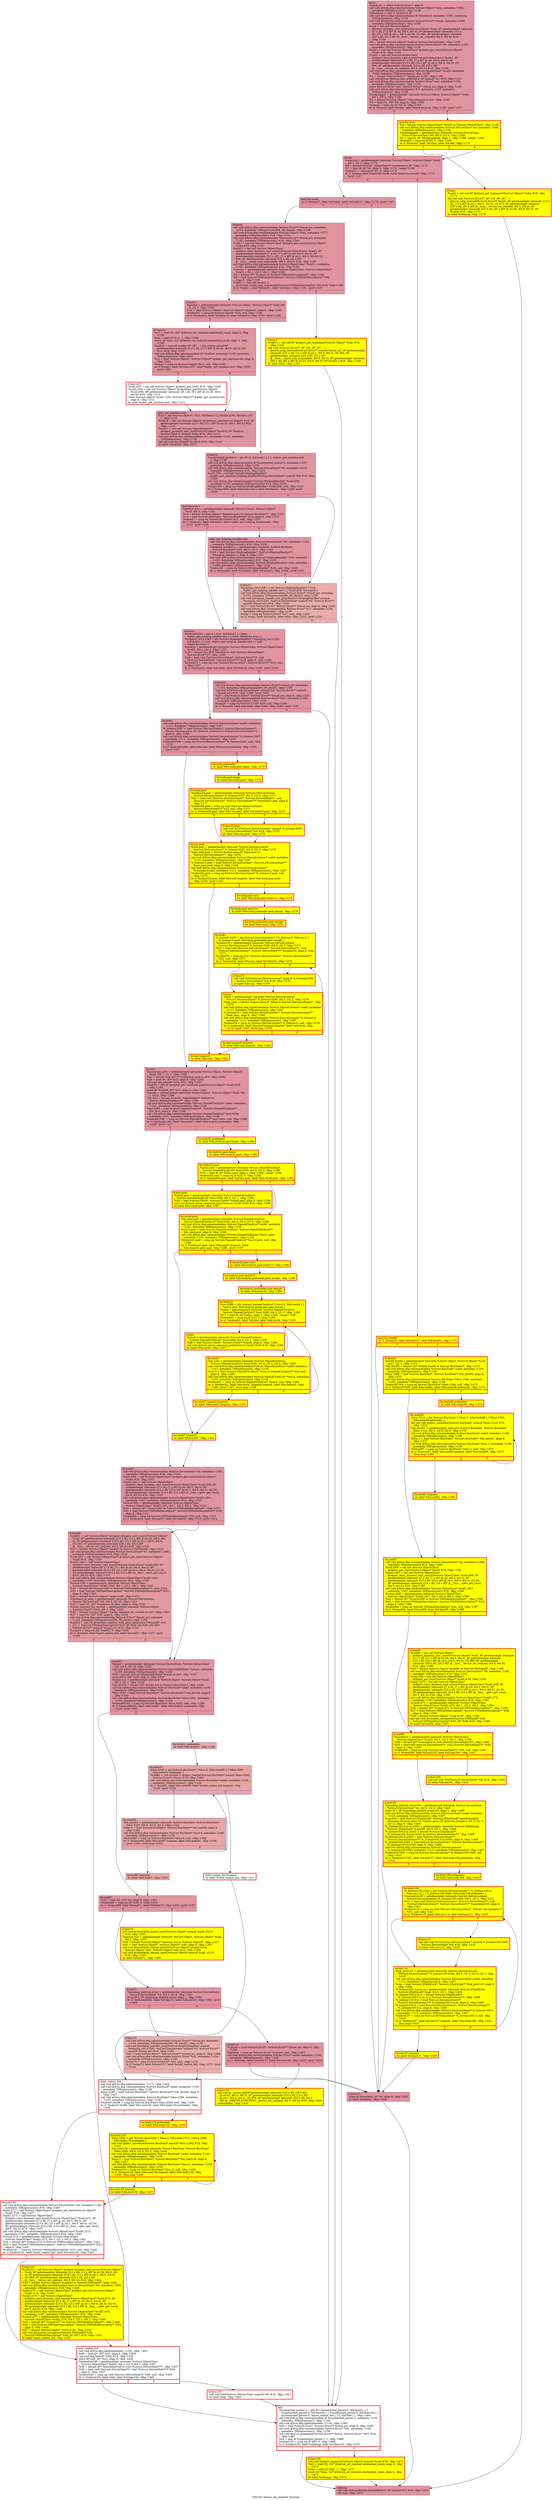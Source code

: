 digraph "CFG for 'device_set_realized' function" {
	label="CFG for 'device_set_realized' function";

	Node0x55e1ca2c9c90 [shape=record,color="#b70d28ff", style=filled, fillcolor="#b70d2870",label="{entry:\l  %local_err = alloca %struct.Error*, align 8\l  call void @llvm.dbg.value(metadata %struct.Object* %obj, metadata !1094,\l... metadata !DIExpression()), !dbg !1158\l  %frombool = zext i1 %value to i8\l  call void @llvm.dbg.value(metadata i8 %frombool, metadata !1095, metadata\l... !DIExpression()), !dbg !1158\l  call void @llvm.dbg.value(metadata %struct.Error** %errp, metadata !1096,\l... metadata !DIExpression()), !dbg !1158\l  %call = tail call %struct.Object*\l... @object_dynamic_cast_assert(%struct.Object* %obj, i8* getelementptr inbounds\l... ([7 x i8], [7 x i8]* @.str, i64 0, i64 0), i8* getelementptr inbounds ([15 x\l... i8], [15 x i8]* @.str.1, i64 0, i64 0), i32 863, i8* getelementptr inbounds\l... ([20 x i8], [20 x i8]* @__func__.device_set_realized, i64 0, i64 0)) #18,\l... !dbg !1159\l  %0 = bitcast %struct.Object* %call to %struct.DeviceState*, !dbg !1159\l  call void @llvm.dbg.value(metadata %struct.DeviceState* %0, metadata !1097,\l... metadata !DIExpression()), !dbg !1158\l  %call1 = tail call %struct.ObjectClass* @object_get_class(%struct.Object*\l... %call) #18, !dbg !1160\l  %call2 = tail call %struct.ObjectClass*\l... @object_class_dynamic_cast_assert(%struct.ObjectClass* %call1, i8*\l... getelementptr inbounds ([7 x i8], [7 x i8]* @.str, i64 0, i64 0), i8*\l... getelementptr inbounds ([15 x i8], [15 x i8]* @.str.1, i64 0, i64 0), i32\l... 864, i8* getelementptr inbounds ([20 x i8], [20 x i8]*\l... @__func__.device_set_realized, i64 0, i64 0)) #18, !dbg !1160\l  call void @llvm.dbg.value(metadata %struct.ObjectClass* %call2, metadata\l... !1098, metadata !DIExpression()), !dbg !1158\l  %1 = bitcast %struct.Error** %local_err to i8*, !dbg !1161\l  call void @llvm.lifetime.start.p0i8(i64 8, i8* nonnull %1) #18, !dbg !1161\l  call void @llvm.dbg.value(metadata %struct.Error* null, metadata !1104,\l... metadata !DIExpression()), !dbg !1158\l  store %struct.Error* null, %struct.Error** %local_err, align 8, !dbg !1162\l  call void @llvm.dbg.value(metadata i8 0, metadata !1105, metadata\l... !DIExpression()), !dbg !1158\l  %hotplugged = getelementptr inbounds %struct.Object, %struct.Object* %call,\l... i64 1, i32 4, !dbg !1163\l  %2 = bitcast %struct.Object** %hotplugged to i32*, !dbg !1163\l  %3 = load i32, i32* %2, align 8, !dbg !1163\l  %tobool = icmp eq i32 %3, 0, !dbg !1165\l  br i1 %tobool, label %if.end, label %land.lhs.true, !dbg !1166, !prof !1167\l|{<s0>T|<s1>F}}"];
	Node0x55e1ca2c9c90:s0 -> Node0x55e1ca2d2730;
	Node0x55e1ca2c9c90:s1 -> Node0x55e1ca2d2780;
	Node0x55e1ca2d2780 [shape=record,penwidth=3.0, style="filled", color="red", fillcolor="yellow",label="{land.lhs.true:                                    \l  %4 = bitcast %struct.ObjectClass* %call2 to %struct.DeviceClass*, !dbg !1160\l  call void @llvm.dbg.value(metadata %struct.DeviceClass* %4, metadata !1098,\l... metadata !DIExpression()), !dbg !1158\l  %hotpluggable = getelementptr inbounds %struct.DeviceClass,\l... %struct.DeviceClass* %4, i64 0, i32 6, !dbg !1168\l  %5 = load i8, i8* %hotpluggable, align 1, !dbg !1168, !range !1169\l  %tobool3 = icmp eq i8 %5, 0, !dbg !1168\l  br i1 %tobool3, label %if.then, label %if.end, !dbg !1170\l|{<s0>T|<s1>F}}"];
	Node0x55e1ca2d2780:s0 -> Node0x55e1ca2d26e0;
	Node0x55e1ca2d2780:s1 -> Node0x55e1ca2d2730;
	Node0x55e1ca2d26e0 [shape=record,penwidth=3.0, style="filled", color="red", fillcolor="yellow",label="{if.then:                                          \l  %call4 = tail call i8* @object_get_typename(%struct.Object* %obj) #18, !dbg\l... !1171\l  tail call void (%struct.Error**, i8*, i32, i8*, i8*, ...)\l... @error_setg_internal(%struct.Error** %errp, i8* getelementptr inbounds ([15 x\l... i8], [15 x i8]* @.str.1, i64 0, i64 0), i32 873, i8* getelementptr inbounds\l... ([20 x i8], [20 x i8]* @__func__.device_set_realized, i64 0, i64 0), i8*\l... getelementptr inbounds ([41 x i8], [41 x i8]* @.str.40, i64 0, i64 0), i8*\l... %call4) #18, !dbg !1171\l  br label %cleanup, !dbg !1173\l}"];
	Node0x55e1ca2d26e0 -> Node0x55e1ca2d3c30;
	Node0x55e1ca2d2730 [shape=record,color="#b70d28ff", style=filled, fillcolor="#b70d2870",label="{if.end:                                           \l  %realized = getelementptr inbounds %struct.Object, %struct.Object* %call,\l... i64 1, i32 2, !dbg !1174\l  %6 = bitcast %struct._GHashTable** %realized to i8*, !dbg !1174\l  %7 = load i8, i8* %6, align 8, !dbg !1174, !range !1169\l  %tobool7 = icmp eq i8 %7, 0, !dbg !1174\l  br i1 %value, label %land.lhs.true6, label %land.lhs.true80, !dbg !1175,\l... !prof !1167\l|{<s0>T|<s1>F}}"];
	Node0x55e1ca2d2730:s0 -> Node0x55e1ca2d47f0;
	Node0x55e1ca2d2730:s1 -> Node0x55e1ca2e4e40;
	Node0x55e1ca2d47f0 [shape=record,color="#b70d28ff", style=filled, fillcolor="#b70d2870",label="{land.lhs.true6:                                   \l  br i1 %tobool7, label %if.then8, label %if.end127, !dbg !1176, !prof !1167\l|{<s0>T|<s1>F}}"];
	Node0x55e1ca2d47f0:s0 -> Node0x55e1ca2d46c0;
	Node0x55e1ca2d47f0:s1 -> Node0x55e1ca2eb240;
	Node0x55e1ca2d46c0 [shape=record,color="#b70d28ff", style=filled, fillcolor="#b70d2870",label="{if.then8:                                         \l  call void @llvm.dbg.value(metadata %struct.Error** %local_err, metadata\l... !1104, metadata !DIExpression(DW_OP_deref)), !dbg !1158\l  call void @llvm.dbg.value(metadata %struct.Object* %obj, metadata !1177,\l... metadata !DIExpression()) #18, !dbg !1184\l  call void @llvm.dbg.value(metadata %struct.Error** %local_err, metadata\l... !1182, metadata !DIExpression()) #18, !dbg !1184\l  %call.i = tail call %struct.ObjectClass* @object_get_class(%struct.Object*\l... %obj) #18, !dbg !1187\l  %call1.i = tail call %struct.ObjectClass*\l... @object_class_dynamic_cast_assert(%struct.ObjectClass* %call.i, i8*\l... getelementptr inbounds ([7 x i8], [7 x i8]* @.str, i64 0, i64 0), i8*\l... getelementptr inbounds ([15 x i8], [15 x i8]* @.str.1, i64 0, i64 0), i32\l... 849, i8* getelementptr inbounds ([22 x i8], [22 x i8]*\l... @__func__.check_only_migratable, i64 0, i64 0)) #18, !dbg !1187\l  call void @llvm.dbg.value(metadata %struct.ObjectClass* %call1.i, metadata\l... !1183, metadata !DIExpression()) #18, !dbg !1184\l  %vmsd.i = getelementptr inbounds %struct.ObjectClass, %struct.ObjectClass*\l... %call1.i, i64 1, i32 3, i64 2, !dbg !1188\l  %8 = bitcast i8** %vmsd.i to %struct.VMStateDescription**, !dbg !1188\l  %9 = load %struct.VMStateDescription*, %struct.VMStateDescription** %8,\l... align 8, !dbg !1188\l  %call2.i = tail call zeroext i1\l... @vmstate_check_only_migratable(%struct.VMStateDescription* %9) #18, !dbg !1190\l  br i1 %call2.i, label %if.end11, label %if.then.i, !dbg !1191, !prof !1167\l|{<s0>T|<s1>F}}"];
	Node0x55e1ca2d46c0:s0 -> Node0x55e1ca2d4d50;
	Node0x55e1ca2d46c0:s1 -> Node0x55e1ca17b870;
	Node0x55e1ca17b870 [shape=record,penwidth=3.0, style="filled", color="red", fillcolor="yellow",label="{if.then.i:                                        \l  %call3.i = tail call i8* @object_get_typename(%struct.Object* %obj) #18,\l... !dbg !1192\l  call void (%struct.Error**, i8*, i32, i8*, i8*, ...)\l... @error_setg_internal(%struct.Error** nonnull %local_err, i8* getelementptr\l... inbounds ([15 x i8], [15 x i8]* @.str.1, i64 0, i64 0), i32 854, i8*\l... getelementptr inbounds ([22 x i8], [22 x i8]*\l... @__func__.check_only_migratable, i64 0, i64 0), i8* getelementptr inbounds\l... ([65 x i8], [65 x i8]* @.str.43, i64 0, i64 0), i8* %call3.i) #18, !dbg !1192\l  br label %fail, !dbg !1194\l}"];
	Node0x55e1ca17b870 -> Node0x55e1ca1e7010;
	Node0x55e1ca2d4d50 [shape=record,color="#b70d28ff", style=filled, fillcolor="#b70d2870",label="{if.end11:                                         \l  %parent = getelementptr inbounds %struct.Object, %struct.Object* %obj, i64\l... 0, i32 4, !dbg !1195\l  %10 = load %struct.Object*, %struct.Object** %parent, align 8, !dbg !1195\l  %tobool12 = icmp eq %struct.Object* %10, null, !dbg !1196\l  br i1 %tobool12, label %if.then13, label %if.end18, !dbg !1197, !prof !1198\l|{<s0>T|<s1>F}}"];
	Node0x55e1ca2d4d50:s0 -> Node0x55e1ca2d3780;
	Node0x55e1ca2d4d50:s1 -> Node0x55e1ca2d4f20;
	Node0x55e1ca2d3780 [shape=record,color="#b70d28ff", style=filled, fillcolor="#b70d2870",label="{if.then13:                                        \l  %11 = load i32, i32* @device_set_realized.unattached_count, align 4, !dbg\l... !1199\l  %inc = add i32 %11, 1, !dbg !1199\l  store i32 %inc, i32* @device_set_realized.unattached_count, align 4, !dbg\l... !1199\l  %call14 = tail call noalias i8* (i8*, ...) @g_strdup_printf(i8*\l... getelementptr inbounds ([11 x i8], [11 x i8]* @.str.41, i64 0, i64 0), i32\l... %11) #18, !dbg !1200\l  call void @llvm.dbg.value(metadata i8* %call14, metadata !1106, metadata\l... !DIExpression()), !dbg !1201\l  %12 = load %struct.Object*, %struct.Object** @qdev_get_machine.dev, align 8,\l... !dbg !1202\l  %cmp.i = icmp eq %struct.Object* %12, null, !dbg !1205\l  br i1 %cmp.i, label %if.then.i257, label %qdev_get_machine.exit, !dbg !1206,\l... !prof !1207\l|{<s0>T|<s1>F}}"];
	Node0x55e1ca2d3780:s0 -> Node0x55e1ca2f1250;
	Node0x55e1ca2d3780:s1 -> Node0x55e1ca2832e0;
	Node0x55e1ca2f1250 [shape=record,penwidth=3.0, color="red",label="{if.then.i257:                                     \l  %call.i255 = tail call %struct.Object* @object_get_root() #18, !dbg !1208\l  %call1.i256 = tail call %struct.Object* @container_get(%struct.Object*\l... %call.i255, i8* getelementptr inbounds ([9 x i8], [9 x i8]* @.str.20, i64 0,\l... i64 0)) #18, !dbg !1210\l  store %struct.Object* %call1.i256, %struct.Object** @qdev_get_machine.dev,\l... align 8, !dbg !1211\l  br label %qdev_get_machine.exit, !dbg !1212\l}"];
	Node0x55e1ca2f1250 -> Node0x55e1ca2832e0;
	Node0x55e1ca2832e0 [shape=record,color="#b70d28ff", style=filled, fillcolor="#b70d2870",label="{qdev_get_machine.exit:                            \l  %13 = phi %struct.Object* [ %12, %if.then13 ], [ %call1.i256, %if.then.i257\l... ], !dbg !1213\l  %call16 = tail call %struct.Object* @container_get(%struct.Object* %13, i8*\l... getelementptr inbounds ([12 x i8], [12 x i8]* @.str.16, i64 0, i64 0)) #18,\l... !dbg !1214\l  %call17 = tail call %struct.ObjectProperty*\l... @object_property_add_child(%struct.Object* %call16, i8* %call14,\l... %struct.Object* nonnull %obj) #18, !dbg !1215\l  call void @llvm.dbg.value(metadata i8 1, metadata !1105, metadata\l... !DIExpression()), !dbg !1158\l  tail call void @g_free(i8* %call14) #18, !dbg !1216\l  br label %if.end18, !dbg !1217\l}"];
	Node0x55e1ca2832e0 -> Node0x55e1ca2d4f20;
	Node0x55e1ca2d4f20 [shape=record,color="#b70d28ff", style=filled, fillcolor="#b70d2870",label="{if.end18:                                         \l  %unattached_parent.0 = phi i8 [ 0, %if.end11 ], [ 1, %qdev_get_machine.exit\l... ], !dbg !1158\l  call void @llvm.dbg.value(metadata i8 %unattached_parent.0, metadata !1105,\l... metadata !DIExpression()), !dbg !1158\l  call void @llvm.dbg.value(metadata %struct.DeviceState* %0, metadata !1218,\l... metadata !DIExpression()) #18, !dbg !1224\l  %call.i258 = tail call %struct.HotplugHandler*\l... @qdev_get_machine_hotplug_handler(%struct.DeviceState* nonnull %0) #18, !dbg\l... !1226\l  call void @llvm.dbg.value(metadata %struct.HotplugHandler* %call.i258,\l... metadata !1223, metadata !DIExpression()) #18, !dbg !1224\l  %cmp.i259 = icmp eq %struct.HotplugHandler* %call.i258, null, !dbg !1227\l  br i1 %cmp.i259, label %land.lhs.true.i, label %if.then21, !dbg !1229, !prof\l... !1230\l|{<s0>T|<s1>F}}"];
	Node0x55e1ca2d4f20:s0 -> Node0x55e1ca26e2d0;
	Node0x55e1ca2d4f20:s1 -> Node0x55e1ca2d7670;
	Node0x55e1ca26e2d0 [shape=record,color="#b70d28ff", style=filled, fillcolor="#b70d2870",label="{land.lhs.true.i:                                  \l  %parent_bus.i = getelementptr inbounds %struct.Object, %struct.Object*\l... %call, i64 2, !dbg !1231\l  %14 = bitcast %struct.Object* %parent_bus.i to %struct.BusState**, !dbg !1231\l  %15 = load %struct.BusState*, %struct.BusState** %14, align 8, !dbg !1231\l  %tobool.i = icmp eq %struct.BusState* %15, null, !dbg !1232\l  br i1 %tobool.i, label %if.end24, label %qdev_get_hotplug_handler.exit, !dbg\l... !1233, !prof !1234\l|{<s0>T|<s1>F}}"];
	Node0x55e1ca26e2d0:s0 -> Node0x55e1ca2d76e0;
	Node0x55e1ca26e2d0:s1 -> Node0x55e1ca16a210;
	Node0x55e1ca16a210 [shape=record,color="#b70d28ff", style=filled, fillcolor="#b70d2870",label="{qdev_get_hotplug_handler.exit:                    \l  call void @llvm.dbg.value(metadata %struct.DeviceState* %0, metadata !1235,\l... metadata !DIExpression()) #18, !dbg !1238\l  %hotplug_handler.i.i = getelementptr inbounds %struct.BusState,\l... %struct.BusState* %15, i64 0, i32 3, !dbg !1241\l  %16 = load %struct.HotplugHandler*, %struct.HotplugHandler**\l... %hotplug_handler.i.i, align 8, !dbg !1241\l  call void @llvm.dbg.value(metadata %struct.HotplugHandler* %16, metadata\l... !1223, metadata !DIExpression()) #18, !dbg !1224\l  call void @llvm.dbg.value(metadata %struct.HotplugHandler* %16, metadata\l... !1099, metadata !DIExpression()), !dbg !1158\l  %tobool20 = icmp eq %struct.HotplugHandler* %16, null, !dbg !1244\l  br i1 %tobool20, label %if.end24, label %if.then21, !dbg !1246, !prof !1247\l|{<s0>T|<s1>F}}"];
	Node0x55e1ca16a210:s0 -> Node0x55e1ca2d76e0;
	Node0x55e1ca16a210:s1 -> Node0x55e1ca2d7670;
	Node0x55e1ca2d7670 [shape=record,color="#3d50c3ff", style=filled, fillcolor="#d0473d70",label="{if.then21:                                        \l  %hotplug_ctrl.0.i281 = phi %struct.HotplugHandler* [ %16,\l... %qdev_get_hotplug_handler.exit ], [ %call.i258, %if.end18 ]\l  call void @llvm.dbg.value(metadata %struct.Error** %local_err, metadata\l... !1104, metadata !DIExpression(DW_OP_deref)), !dbg !1158\l  call void @hotplug_handler_pre_plug(%struct.HotplugHandler* nonnull\l... %hotplug_ctrl.0.i281, %struct.DeviceState* nonnull %0, %struct.Error**\l... nonnull %local_err) #18, !dbg !1248\l  %17 = load %struct.Error*, %struct.Error** %local_err, align 8, !dbg !1250\l  call void @llvm.dbg.value(metadata %struct.Error* %17, metadata !1104,\l... metadata !DIExpression()), !dbg !1158\l  %cmp = icmp eq %struct.Error* %17, null, !dbg !1252\l  br i1 %cmp, label %if.end24, label %fail, !dbg !1253, !prof !1254\l|{<s0>T|<s1>F}}"];
	Node0x55e1ca2d7670:s0 -> Node0x55e1ca2d76e0;
	Node0x55e1ca2d7670:s1 -> Node0x55e1ca1e7010;
	Node0x55e1ca2d76e0 [shape=record,color="#b70d28ff", style=filled, fillcolor="#b70d2870",label="{if.end24:                                         \l  %tobool20282 = phi i1 [ true, %if.then21 ], [ false,\l... %qdev_get_hotplug_handler.exit ], [ false, %land.lhs.true.i ]\l  %hotplug_ctrl.0.i280 = phi %struct.HotplugHandler* [ %hotplug_ctrl.0.i281,\l... %if.then21 ], [ null, %qdev_get_hotplug_handler.exit ], [ null,\l... %land.lhs.true.i ]\l  %realize = getelementptr inbounds %struct.ObjectClass, %struct.ObjectClass*\l... %call2, i64 1, i32 3, !dbg !1255\l  %18 = bitcast [4 x i8*]* %realize to void (%struct.DeviceState*,\l... %struct.Error**)**, !dbg !1255\l  %19 = load void (%struct.DeviceState*, %struct.Error**)*, void\l... (%struct.DeviceState*, %struct.Error**)** %18, align 8, !dbg !1255\l  %tobool25 = icmp eq void (%struct.DeviceState*, %struct.Error**)* %19, null,\l... !dbg !1257\l  br i1 %tobool25, label %do.body, label %if.then26, !dbg !1258, !prof !1259\l|{<s0>T|<s1>F}}"];
	Node0x55e1ca2d76e0:s0 -> Node0x55e1ca2d9c90;
	Node0x55e1ca2d76e0:s1 -> Node0x55e1ca2d8f10;
	Node0x55e1ca2d8f10 [shape=record,color="#b70d28ff", style=filled, fillcolor="#b70d2870",label="{if.then26:                                        \l  call void @llvm.dbg.value(metadata %struct.Error** %local_err, metadata\l... !1104, metadata !DIExpression(DW_OP_deref)), !dbg !1158\l  call void %19(%struct.DeviceState* nonnull %0, %struct.Error** nonnull\l... %local_err) #18, !dbg !1260, !prof !1262\l  %20 = load %struct.Error*, %struct.Error** %local_err, align 8, !dbg !1263\l  call void @llvm.dbg.value(metadata %struct.Error* %20, metadata !1104,\l... metadata !DIExpression()), !dbg !1158\l  %cmp28 = icmp eq %struct.Error* %20, null, !dbg !1265\l  br i1 %cmp28, label %do.body, label %fail, !dbg !1266, !prof !1167\l|{<s0>T|<s1>F}}"];
	Node0x55e1ca2d8f10:s0 -> Node0x55e1ca2d9c90;
	Node0x55e1ca2d8f10:s1 -> Node0x55e1ca1e7010;
	Node0x55e1ca2d9c90 [shape=record,color="#b70d28ff", style=filled, fillcolor="#b70d2870",label="{do.body:                                          \l  call void @llvm.dbg.value(metadata %struct.DeviceListener* undef, metadata\l... !1111, metadata !DIExpression()), !dbg !1267\l  %_listener.0297 = load %struct.DeviceListener*, %struct.DeviceListener**\l... bitcast (%union.anon.10* @device_listeners to %struct.DeviceListener**),\l... align 8, !dbg !1268\l  call void @llvm.dbg.value(metadata %struct.DeviceListener* %_listener.0297,\l... metadata !1111, metadata !DIExpression()), !dbg !1267\l  %tobool32298 = icmp eq %struct.DeviceListener* %_listener.0297, null, !dbg\l... !1270\l  br i1 %tobool32298, label %for.end, label %for.body.preheader, !dbg !1270,\l... !prof !1167\l|{<s0>T|<s1>F}}"];
	Node0x55e1ca2d9c90:s0 -> Node0x55e1ca2da1c0;
	Node0x55e1ca2d9c90:s1 -> Node0x55e1ca421ec0;
	Node0x55e1ca421ec0 [shape=record,penwidth=3.0, style="filled", color="red", fillcolor="yellow",label="{for.body.preheader:                               \l  br label %for.body.peel.begin, !dbg !1270\l}"];
	Node0x55e1ca421ec0 -> Node0x55e1ca424b80;
	Node0x55e1ca424b80 [shape=record,penwidth=3.0, style="filled", color="red", fillcolor="yellow",label="{for.body.peel.begin:                              \l  br label %for.body.peel, !dbg !1270\l}"];
	Node0x55e1ca424b80 -> Node0x55e1ca43bfd0;
	Node0x55e1ca43bfd0 [shape=record,penwidth=3.0, style="filled", color="red", fillcolor="yellow",label="{for.body.peel:                                    \l  %realize33.peel = getelementptr inbounds %struct.DeviceListener,\l... %struct.DeviceListener* %_listener.0297, i64 0, i32 0, !dbg !1271\l  %21 = load void (%struct.DeviceListener*, %struct.DeviceState*)*, void\l... (%struct.DeviceListener*, %struct.DeviceState*)** %realize33.peel, align 8,\l... !dbg !1271\l  %tobool34.peel = icmp eq void (%struct.DeviceListener*,\l... %struct.DeviceState*)* %21, null, !dbg !1271\l  br i1 %tobool34.peel, label %for.inc.peel, label %if.then35.peel, !dbg !1275\l|{<s0>T|<s1>F}}"];
	Node0x55e1ca43bfd0:s0 -> Node0x55e1ca45b050;
	Node0x55e1ca43bfd0:s1 -> Node0x55e1ca43bcd0;
	Node0x55e1ca43bcd0 [shape=record,penwidth=3.0, style="filled", color="red", fillcolor="yellow",label="{if.then35.peel:                                   \l  call void %21(%struct.DeviceListener* nonnull %_listener.0297,\l... %struct.DeviceState* %0) #18, !dbg !1276\l  br label %for.inc.peel, !dbg !1276\l}"];
	Node0x55e1ca43bcd0 -> Node0x55e1ca45b050;
	Node0x55e1ca45b050 [shape=record,penwidth=3.0, style="filled", color="red", fillcolor="yellow",label="{for.inc.peel:                                     \l  %link.peel = getelementptr inbounds %struct.DeviceListener,\l... %struct.DeviceListener* %_listener.0297, i64 0, i32 3, !dbg !1278\l  %tqe_next.peel = bitcast %union.anon.9* %link.peel to\l... %struct.DeviceListener**, !dbg !1278\l  call void @llvm.dbg.value(metadata %struct.DeviceListener* undef, metadata\l... !1111, metadata !DIExpression()), !dbg !1267\l  %_listener.0.peel = load %struct.DeviceListener*, %struct.DeviceListener**\l... %tqe_next.peel, align 8, !dbg !1268\l  call void @llvm.dbg.value(metadata %struct.DeviceListener*\l... %_listener.0.peel, metadata !1111, metadata !DIExpression()), !dbg !1267\l  %tobool32.peel = icmp eq %struct.DeviceListener* %_listener.0.peel, null,\l... !dbg !1270\l  br i1 %tobool32.peel, label %for.end.loopexit, label %for.body.peel.next,\l... !dbg !1270, !prof !1167\l|{<s0>T|<s1>F}}"];
	Node0x55e1ca45b050:s0 -> Node0x55e1ca3fb8d0;
	Node0x55e1ca45b050:s1 -> Node0x55e1ca2cd600;
	Node0x55e1ca2cd600 [shape=record,penwidth=3.0, style="filled", color="red", fillcolor="yellow",label="{for.body.peel.next:                               \l  br label %for.body.peel.next314, !dbg !1270\l}"];
	Node0x55e1ca2cd600 -> Node0x55e1ca44cc40;
	Node0x55e1ca44cc40 [shape=record,penwidth=3.0, style="filled", color="red", fillcolor="yellow",label="{for.body.peel.next314:                            \l  br label %for.body.preheader.peel.newph, !dbg !1270\l}"];
	Node0x55e1ca44cc40 -> Node0x55e1ca45b2c0;
	Node0x55e1ca45b2c0 [shape=record,penwidth=3.0, style="filled", color="red", fillcolor="yellow",label="{for.body.preheader.peel.newph:                    \l  br label %for.body, !dbg !1270\l}"];
	Node0x55e1ca45b2c0 -> Node0x55e1ca2da5b0;
	Node0x55e1ca2da5b0 [shape=record,penwidth=3.0, style="filled", color="red", fillcolor="yellow",label="{for.body:                                         \l  %_listener.0299 = phi %struct.DeviceListener* [ %_listener.0, %for.inc ], [\l... %_listener.0.peel, %for.body.preheader.peel.newph ]\l  %realize33 = getelementptr inbounds %struct.DeviceListener,\l... %struct.DeviceListener* %_listener.0299, i64 0, i32 0, !dbg !1271\l  %22 = load void (%struct.DeviceListener*, %struct.DeviceState*)*, void\l... (%struct.DeviceListener*, %struct.DeviceState*)** %realize33, align 8, !dbg\l... !1271\l  %tobool34 = icmp eq void (%struct.DeviceListener*, %struct.DeviceState*)*\l... %22, null, !dbg !1271\l  br i1 %tobool34, label %for.inc, label %if.then35, !dbg !1275\l|{<s0>T|<s1>F}}"];
	Node0x55e1ca2da5b0:s0 -> Node0x55e1ca2da500;
	Node0x55e1ca2da5b0:s1 -> Node0x55e1ca2da8f0;
	Node0x55e1ca2da8f0 [shape=record,penwidth=3.0, style="filled", color="red", fillcolor="yellow",label="{if.then35:                                        \l  call void %22(%struct.DeviceListener* nonnull %_listener.0299,\l... %struct.DeviceState* %0) #18, !dbg !1276\l  br label %for.inc, !dbg !1276\l}"];
	Node0x55e1ca2da8f0 -> Node0x55e1ca2da500;
	Node0x55e1ca2da500 [shape=record,penwidth=3.0, style="filled", color="red", fillcolor="yellow",label="{for.inc:                                          \l  %link = getelementptr inbounds %struct.DeviceListener,\l... %struct.DeviceListener* %_listener.0299, i64 0, i32 3, !dbg !1278\l  %tqe_next = bitcast %union.anon.9* %link to %struct.DeviceListener**, !dbg\l... !1278\l  call void @llvm.dbg.value(metadata %struct.DeviceListener* undef, metadata\l... !1111, metadata !DIExpression()), !dbg !1267\l  %_listener.0 = load %struct.DeviceListener*, %struct.DeviceListener**\l... %tqe_next, align 8, !dbg !1268\l  call void @llvm.dbg.value(metadata %struct.DeviceListener* %_listener.0,\l... metadata !1111, metadata !DIExpression()), !dbg !1267\l  %tobool32 = icmp eq %struct.DeviceListener* %_listener.0, null, !dbg !1270\l  br i1 %tobool32, label %for.end.loopexit.loopexit, label %for.body, !dbg\l... !1270, !prof !1167, !llvm.loop !1279\l|{<s0>T|<s1>F}}"];
	Node0x55e1ca2da500:s0 -> Node0x55e1ca429100;
	Node0x55e1ca2da500:s1 -> Node0x55e1ca2da5b0;
	Node0x55e1ca429100 [shape=record,penwidth=3.0, style="filled", color="red", fillcolor="yellow",label="{for.end.loopexit.loopexit:                        \l  br label %for.end.loopexit, !dbg !1282\l}"];
	Node0x55e1ca429100 -> Node0x55e1ca3fb8d0;
	Node0x55e1ca3fb8d0 [shape=record,penwidth=3.0, style="filled", color="red", fillcolor="yellow",label="{for.end.loopexit:                                 \l  br label %for.end, !dbg !1282\l}"];
	Node0x55e1ca3fb8d0 -> Node0x55e1ca2da1c0;
	Node0x55e1ca2da1c0 [shape=record,color="#b70d28ff", style=filled, fillcolor="#b70d2870",label="{for.end:                                          \l  %canonical_path = getelementptr inbounds %struct.Object, %struct.Object*\l... %call, i64 1, i32 1, !dbg !1282\l  %23 = bitcast void (i8*)** %canonical_path to i8**, !dbg !1282\l  %24 = load i8*, i8** %23, align 8, !dbg !1282\l  call void @g_free(i8* %24) #18, !dbg !1283\l  %call38 = call i8* @object_get_canonical_path(%struct.Object* %call) #18,\l... !dbg !1284\l  store i8* %call38, i8** %23, align 8, !dbg !1285\l  %clocks = getelementptr inbounds %struct.Object, %struct.Object* %call, i64\l... 2, i32 2, !dbg !1286\l  %lh_first = bitcast %struct._GHashTable** %clocks to\l... %struct.NamedClockList**, !dbg !1286\l  call void @llvm.dbg.value(metadata %struct.NamedClockList* undef, metadata\l... !1101, metadata !DIExpression()), !dbg !1158\l  %ncl.0294 = load %struct.NamedClockList*, %struct.NamedClockList**\l... %lh_first, align 8, !dbg !1288\l  call void @llvm.dbg.value(metadata %struct.NamedClockList* %ncl.0294,\l... metadata !1101, metadata !DIExpression()), !dbg !1158\l  %tobool41295 = icmp eq %struct.NamedClockList* %ncl.0294, null, !dbg !1286\l  br i1 %tobool41295, label %for.end47, label %for.body42.preheader, !dbg\l... !1286, !prof !1167\l|{<s0>T|<s1>F}}"];
	Node0x55e1ca2da1c0:s0 -> Node0x55e1ca2dc740;
	Node0x55e1ca2da1c0:s1 -> Node0x55e1ca424c90;
	Node0x55e1ca424c90 [shape=record,penwidth=3.0, style="filled", color="red", fillcolor="yellow",label="{for.body42.preheader:                             \l  br label %for.body42.peel.begin, !dbg !1286\l}"];
	Node0x55e1ca424c90 -> Node0x55e1ca43c670;
	Node0x55e1ca43c670 [shape=record,penwidth=3.0, style="filled", color="red", fillcolor="yellow",label="{for.body42.peel.begin:                            \l  br label %for.body42.peel, !dbg !1286\l}"];
	Node0x55e1ca43c670 -> Node0x55e1ca43d5b0;
	Node0x55e1ca43d5b0 [shape=record,penwidth=3.0, style="filled", color="red", fillcolor="yellow",label="{for.body42.peel:                                  \l  %alias.peel = getelementptr inbounds %struct.NamedClockList,\l... %struct.NamedClockList* %ncl.0294, i64 0, i32 3, !dbg !1289\l  %25 = load i8, i8* %alias.peel, align 1, !dbg !1289, !range !1169\l  %tobool43.peel = icmp eq i8 %25, 0, !dbg !1289\l  br i1 %tobool43.peel, label %if.else.peel, label %for.inc46.peel, !dbg !1293\l|{<s0>T|<s1>F}}"];
	Node0x55e1ca43d5b0:s0 -> Node0x55e1ca448160;
	Node0x55e1ca43d5b0:s1 -> Node0x55e1ca421c30;
	Node0x55e1ca448160 [shape=record,penwidth=3.0, style="filled", color="red", fillcolor="yellow",label="{if.else.peel:                                     \l  %clock.peel = getelementptr inbounds %struct.NamedClockList,\l... %struct.NamedClockList* %ncl.0294, i64 0, i32 1, !dbg !1294\l  %26 = load %struct.Clock*, %struct.Clock** %clock.peel, align 8, !dbg !1294\l  call void @clock_setup_canonical_path(%struct.Clock* %26) #18, !dbg !1296\l  br label %for.inc46.peel, !dbg !1297\l}"];
	Node0x55e1ca448160 -> Node0x55e1ca421c30;
	Node0x55e1ca421c30 [shape=record,penwidth=3.0, style="filled", color="red", fillcolor="yellow",label="{for.inc46.peel:                                   \l  %le_next.peel = getelementptr inbounds %struct.NamedClockList,\l... %struct.NamedClockList* %ncl.0294, i64 0, i32 4, i32 0, !dbg !1298\l  call void @llvm.dbg.value(metadata %struct.NamedClockList* undef, metadata\l... !1101, metadata !DIExpression()), !dbg !1158\l  %ncl.0.peel = load %struct.NamedClockList*, %struct.NamedClockList**\l... %le_next.peel, align 8, !dbg !1288\l  call void @llvm.dbg.value(metadata %struct.NamedClockList* %ncl.0.peel,\l... metadata !1101, metadata !DIExpression()), !dbg !1158\l  %tobool41.peel = icmp eq %struct.NamedClockList* %ncl.0.peel, null, !dbg\l... !1286\l  br i1 %tobool41.peel, label %for.end47.loopexit, label\l... %for.body42.peel.next, !dbg !1286, !prof !1167\l|{<s0>T|<s1>F}}"];
	Node0x55e1ca421c30:s0 -> Node0x55e1ca3f4eb0;
	Node0x55e1ca421c30:s1 -> Node0x55e1ca4221d0;
	Node0x55e1ca4221d0 [shape=record,penwidth=3.0, style="filled", color="red", fillcolor="yellow",label="{for.body42.peel.next:                             \l  br label %for.body42.peel.next313, !dbg !1286\l}"];
	Node0x55e1ca4221d0 -> Node0x55e1ca43d600;
	Node0x55e1ca43d600 [shape=record,penwidth=3.0, style="filled", color="red", fillcolor="yellow",label="{for.body42.peel.next313:                          \l  br label %for.body42.preheader.peel.newph, !dbg !1286\l}"];
	Node0x55e1ca43d600 -> Node0x55e1ca423430;
	Node0x55e1ca423430 [shape=record,penwidth=3.0, style="filled", color="red", fillcolor="yellow",label="{for.body42.preheader.peel.newph:                  \l  br label %for.body42, !dbg !1286\l}"];
	Node0x55e1ca423430 -> Node0x55e1ca2dcad0;
	Node0x55e1ca2dcad0 [shape=record,penwidth=3.0, style="filled", color="red", fillcolor="yellow",label="{for.body42:                                       \l  %ncl.0296 = phi %struct.NamedClockList* [ %ncl.0, %for.inc46 ], [\l... %ncl.0.peel, %for.body42.preheader.peel.newph ]\l  %alias = getelementptr inbounds %struct.NamedClockList,\l... %struct.NamedClockList* %ncl.0296, i64 0, i32 3, !dbg !1289\l  %27 = load i8, i8* %alias, align 1, !dbg !1289, !range !1169\l  %tobool43 = icmp eq i8 %27, 0, !dbg !1289\l  br i1 %tobool43, label %if.else, label %for.inc46, !dbg !1293\l|{<s0>T|<s1>F}}"];
	Node0x55e1ca2dcad0:s0 -> Node0x55e1ca2dcee0;
	Node0x55e1ca2dcad0:s1 -> Node0x55e1ca2dca20;
	Node0x55e1ca2dcee0 [shape=record,penwidth=3.0, style="filled", color="red", fillcolor="yellow",label="{if.else:                                          \l  %clock = getelementptr inbounds %struct.NamedClockList,\l... %struct.NamedClockList* %ncl.0296, i64 0, i32 1, !dbg !1294\l  %28 = load %struct.Clock*, %struct.Clock** %clock, align 8, !dbg !1294\l  call void @clock_setup_canonical_path(%struct.Clock* %28) #18, !dbg !1296\l  br label %for.inc46, !dbg !1297\l}"];
	Node0x55e1ca2dcee0 -> Node0x55e1ca2dca20;
	Node0x55e1ca2dca20 [shape=record,penwidth=3.0, style="filled", color="red", fillcolor="yellow",label="{for.inc46:                                        \l  %le_next = getelementptr inbounds %struct.NamedClockList,\l... %struct.NamedClockList* %ncl.0296, i64 0, i32 4, i32 0, !dbg !1298\l  call void @llvm.dbg.value(metadata %struct.NamedClockList* undef, metadata\l... !1101, metadata !DIExpression()), !dbg !1158\l  %ncl.0 = load %struct.NamedClockList*, %struct.NamedClockList** %le_next,\l... align 8, !dbg !1288\l  call void @llvm.dbg.value(metadata %struct.NamedClockList* %ncl.0, metadata\l... !1101, metadata !DIExpression()), !dbg !1158\l  %tobool41 = icmp eq %struct.NamedClockList* %ncl.0, null, !dbg !1286\l  br i1 %tobool41, label %for.end47.loopexit.loopexit, label %for.body42, !dbg\l... !1286, !prof !1167, !llvm.loop !1299\l|{<s0>T|<s1>F}}"];
	Node0x55e1ca2dca20:s0 -> Node0x55e1ca43d0d0;
	Node0x55e1ca2dca20:s1 -> Node0x55e1ca2dcad0;
	Node0x55e1ca43d0d0 [shape=record,penwidth=3.0, style="filled", color="red", fillcolor="yellow",label="{for.end47.loopexit.loopexit:                      \l  br label %for.end47.loopexit, !dbg !1301\l}"];
	Node0x55e1ca43d0d0 -> Node0x55e1ca3f4eb0;
	Node0x55e1ca3f4eb0 [shape=record,penwidth=3.0, style="filled", color="red", fillcolor="yellow",label="{for.end47.loopexit:                               \l  br label %for.end47, !dbg !1301\l}"];
	Node0x55e1ca3f4eb0 -> Node0x55e1ca2dc740;
	Node0x55e1ca2dc740 [shape=record,color="#b70d28ff", style=filled, fillcolor="#b70d2870",label="{for.end47:                                        \l  call void @llvm.dbg.value(metadata %struct.DeviceState* %0, metadata !1306,\l... metadata !DIExpression()) #18, !dbg !1310\l  %call.i260 = call %struct.ObjectClass* @object_get_class(%struct.Object*\l... %call) #18, !dbg !1301\l  %call1.i261 = call %struct.ObjectClass*\l... @object_class_dynamic_cast_assert(%struct.ObjectClass* %call.i260, i8*\l... getelementptr inbounds ([7 x i8], [7 x i8]* @.str, i64 0, i64 0), i8*\l... getelementptr inbounds ([15 x i8], [15 x i8]* @.str.1, i64 0, i64 0), i32 50,\l... i8* getelementptr inbounds ([14 x i8], [14 x i8]* @__func__.qdev_get_vmsd,\l... i64 0, i64 0)) #18, !dbg !1301\l  call void @llvm.dbg.value(metadata %struct.ObjectClass* %call1.i261,\l... metadata !1307, metadata !DIExpression()) #18, !dbg !1310\l  %vmsd.i262 = getelementptr inbounds %struct.ObjectClass,\l... %struct.ObjectClass* %call1.i261, i64 1, i32 3, i64 2, !dbg !1311\l  %29 = bitcast i8** %vmsd.i262 to %struct.VMStateDescription**, !dbg !1311\l  %30 = load %struct.VMStateDescription*, %struct.VMStateDescription** %29,\l... align 8, !dbg !1311\l  %tobool49 = icmp eq %struct.VMStateDescription* %30, null, !dbg !1312\l  br i1 %tobool49, label %if.end57, label %if.then50, !dbg !1313, !prof !1314\l|{<s0>T|<s1>F}}"];
	Node0x55e1ca2dc740:s0 -> Node0x55e1ca2de300;
	Node0x55e1ca2dc740:s1 -> Node0x55e1ca2de2b0;
	Node0x55e1ca2de2b0 [shape=record,color="#b70d28ff", style=filled, fillcolor="#bb1b2c70",label="{if.then50:                                        \l  %call51 = call %struct.Object* @object_dynamic_cast_assert(%struct.Object*\l... %call, i8* getelementptr inbounds ([11 x i8], [11 x i8]* @.str.34, i64 0, i64\l... 0), i8* getelementptr inbounds ([15 x i8], [15 x i8]* @.str.1, i64 0, i64 0),\l... i32 924, i8* getelementptr inbounds ([20 x i8], [20 x i8]*\l... @__func__.device_set_realized, i64 0, i64 0)) #18, !dbg !1315\l  %31 = bitcast %struct.Object* %call51 to %struct.VMStateIf*, !dbg !1315\l  call void @llvm.dbg.value(metadata %struct.DeviceState* %0, metadata !1306,\l... metadata !DIExpression()) #18, !dbg !1318\l  %call.i263 = call %struct.ObjectClass* @object_get_class(%struct.Object*\l... %call) #18, !dbg !1320\l  %call1.i264 = call %struct.ObjectClass*\l... @object_class_dynamic_cast_assert(%struct.ObjectClass* %call.i263, i8*\l... getelementptr inbounds ([7 x i8], [7 x i8]* @.str, i64 0, i64 0), i8*\l... getelementptr inbounds ([15 x i8], [15 x i8]* @.str.1, i64 0, i64 0), i32 50,\l... i8* getelementptr inbounds ([14 x i8], [14 x i8]* @__func__.qdev_get_vmsd,\l... i64 0, i64 0)) #18, !dbg !1320\l  call void @llvm.dbg.value(metadata %struct.ObjectClass* %call1.i264,\l... metadata !1307, metadata !DIExpression()) #18, !dbg !1318\l  %vmsd.i265 = getelementptr inbounds %struct.ObjectClass,\l... %struct.ObjectClass* %call1.i264, i64 1, i32 3, i64 2, !dbg !1321\l  %32 = bitcast i8** %vmsd.i265 to %struct.VMStateDescription**, !dbg !1321\l  %33 = load %struct.VMStateDescription*, %struct.VMStateDescription** %32,\l... align 8, !dbg !1321\l  %34 = bitcast %struct.Object* %call to i8*, !dbg !1322\l  %instance_id_alias = getelementptr inbounds %struct.DeviceState,\l... %struct.DeviceState* %0, i64 0, i32 13, !dbg !1323\l  %35 = load i32, i32* %instance_id_alias, align 4, !dbg !1323\l  %alias_required_for_version = getelementptr inbounds %struct.Object,\l... %struct.Object* %call, i64 3, !dbg !1324\l  %36 = bitcast %struct.Object* %alias_required_for_version to i32*, !dbg !1324\l  %37 = load i32, i32* %36, align 8, !dbg !1324\l  call void @llvm.dbg.value(metadata %struct.Error** %local_err, metadata\l... !1104, metadata !DIExpression(DW_OP_deref)), !dbg !1158\l  %call53 = call i32 @vmstate_register_with_alias_id(%struct.VMStateIf* %31,\l... i32 -1, %struct.VMStateDescription* %33, i8* %34, i32 %35, i32 %37,\l... %struct.Error** nonnull %local_err) #18, !dbg !1325\l  %cmp54 = icmp slt i32 %call53, 0, !dbg !1326\l  br i1 %cmp54, label %post_realize_fail, label %if.end57, !dbg !1327, !prof\l... !1328\l|{<s0>T|<s1>F}}"];
	Node0x55e1ca2de2b0:s0 -> Node0x55e1ca2df390;
	Node0x55e1ca2de2b0:s1 -> Node0x55e1ca2de300;
	Node0x55e1ca2de300 [shape=record,color="#b70d28ff", style=filled, fillcolor="#b70d2870",label="{if.end57:                                         \l  %reset = getelementptr inbounds %struct.DeviceState, %struct.DeviceState*\l... %0, i64 0, i32 15, !dbg !1329\l  call void @llvm.dbg.value(metadata %struct.ResettableState* %reset, metadata\l... !1330, metadata !DIExpression()), !dbg !1335\l  %38 = bitcast %struct.ResettableState* %reset to i64*, !dbg !1337\l  store i64 0, i64* %38, align 4, !dbg !1337\l  %child_bus = getelementptr inbounds %struct.Object, %struct.Object* %call,\l... i64 2, i32 3, !dbg !1338\l  %lh_first58 = bitcast i32* %child_bus to %struct.BusState**, !dbg !1338\l  call void @llvm.dbg.value(metadata %struct.BusState* undef, metadata !1100,\l... metadata !DIExpression()), !dbg !1158\l  %bus.0291 = load %struct.BusState*, %struct.BusState** %lh_first58, align 8,\l... !dbg !1340\l  call void @llvm.dbg.value(metadata %struct.BusState* %bus.0291, metadata\l... !1100, metadata !DIExpression()), !dbg !1158\l  %tobool60292 = icmp eq %struct.BusState* %bus.0291, null, !dbg !1338\l  br i1 %tobool60292, label %for.end67, label %for.body61.preheader, !dbg\l... !1338, !prof !1341\l|{<s0>T|<s1>F}}"];
	Node0x55e1ca2de300:s0 -> Node0x55e1c9cb99d0;
	Node0x55e1ca2de300:s1 -> Node0x55e1ca266fe0;
	Node0x55e1ca266fe0 [shape=record,color="#3d50c3ff", style=filled, fillcolor="#ca3b3770",label="{for.body61.preheader:                             \l  br label %for.body61, !dbg !1338\l}"];
	Node0x55e1ca266fe0 -> Node0x55e1ca2e10a0;
	Node0x55e1ca2e0f60 [shape=record,color="#3d50c3ff", style=filled, fillcolor="#c5333470",label="{for.cond59:                                       \l  %le_next66 = getelementptr inbounds %struct.BusState, %struct.BusState*\l... %bus.0293, i64 0, i32 8, i32 0, !dbg !1342\l  %bus.0 = load %struct.BusState*, %struct.BusState** %le_next66, align 8,\l... !dbg !1340\l  call void @llvm.dbg.value(metadata %struct.BusState* %bus.0, metadata !1100,\l... metadata !DIExpression()), !dbg !1158\l  %tobool60 = icmp eq %struct.BusState* %bus.0, null, !dbg !1338\l  br i1 %tobool60, label %for.end67.loopexit, label %for.body61, !dbg !1338,\l... !prof !1341, !llvm.loop !1344\l|{<s0>T|<s1>F}}"];
	Node0x55e1ca2e0f60:s0 -> Node0x55e1ca422280;
	Node0x55e1ca2e0f60:s1 -> Node0x55e1ca2e10a0;
	Node0x55e1ca2e10a0 [shape=record,color="#3d50c3ff", style=filled, fillcolor="#c5333470",label="{for.body61:                                       \l  %bus.0293 = phi %struct.BusState* [ %bus.0, %for.cond59 ], [ %bus.0291,\l... %for.body61.preheader ]\l  %call62 = call zeroext i1 @qbus_realize(%struct.BusState* nonnull %bus.0293,\l... %struct.Error** %errp) #18, !dbg !1346\l  call void @llvm.dbg.value(metadata %struct.BusState* undef, metadata !1100,\l... metadata !DIExpression()), !dbg !1158\l  br i1 %call62, label %for.cond59, label %child_realize_fail.loopexit, !dbg\l... !1349, !prof !1350\l|{<s0>T|<s1>F}}"];
	Node0x55e1ca2e10a0:s0 -> Node0x55e1ca2e0f60;
	Node0x55e1ca2e10a0:s1 -> Node0x55e1ca424c40;
	Node0x55e1ca422280 [shape=record,color="#3d50c3ff", style=filled, fillcolor="#ca3b3770",label="{for.end67.loopexit:                               \l  br label %for.end67, !dbg !1351\l}"];
	Node0x55e1ca422280 -> Node0x55e1c9cb99d0;
	Node0x55e1c9cb99d0 [shape=record,color="#b70d28ff", style=filled, fillcolor="#b70d2870",label="{for.end67:                                        \l  %39 = load i32, i32* %2, align 8, !dbg !1351\l  %tobool69 = icmp eq i32 %39, 0, !dbg !1353\l  br i1 %tobool69, label %if.end71, label %if.then70, !dbg !1354, !prof !1167\l|{<s0>T|<s1>F}}"];
	Node0x55e1c9cb99d0:s0 -> Node0x55e1ca2e2590;
	Node0x55e1c9cb99d0:s1 -> Node0x55e1ca2e2540;
	Node0x55e1ca2e2540 [shape=record,penwidth=3.0, style="filled", color="red", fillcolor="yellow",label="{if.then70:                                        \l  call void @resettable_assert_reset(%struct.Object* nonnull %call, i32 0)\l... #18, !dbg !1355\l  %parent_bus = getelementptr inbounds %struct.Object, %struct.Object* %call,\l... i64 2, !dbg !1357\l  %40 = bitcast %struct.Object* %parent_bus to %struct.Object**, !dbg !1357\l  %41 = load %struct.Object*, %struct.Object** %40, align 8, !dbg !1357\l  call void @resettable_change_parent(%struct.Object* nonnull %call,\l... %struct.Object* %41, %struct.Object* null) #18, !dbg !1358\l  call void @resettable_release_reset(%struct.Object* nonnull %call, i32 0)\l... #18, !dbg !1359\l  br label %if.end71, !dbg !1360\l}"];
	Node0x55e1ca2e2540 -> Node0x55e1ca2e2590;
	Node0x55e1ca2e2590 [shape=record,color="#b70d28ff", style=filled, fillcolor="#b70d2870",label="{if.end71:                                         \l  %pending_deleted_event = getelementptr inbounds %struct.DeviceState,\l... %struct.DeviceState* %0, i64 0, i32 4, !dbg !1361\l  store i8 0, i8* %pending_deleted_event, align 1, !dbg !1362\l  br i1 %tobool20282, label %if.then73, label %if.end123, !dbg !1363, !prof\l... !1364\l|{<s0>T|<s1>F}}"];
	Node0x55e1ca2e2590:s0 -> Node0x55e1ca2e3b00;
	Node0x55e1ca2e2590:s1 -> Node0x55e1ca2d4710;
	Node0x55e1ca2e3b00 [shape=record,color="#3d50c3ff", style=filled, fillcolor="#d0473d70",label="{if.then73:                                        \l  call void @llvm.dbg.value(metadata %struct.Error** %local_err, metadata\l... !1104, metadata !DIExpression(DW_OP_deref)), !dbg !1158\l  call void @hotplug_handler_plug(%struct.HotplugHandler* nonnull\l... %hotplug_ctrl.0.i280, %struct.DeviceState* nonnull %0, %struct.Error**\l... nonnull %local_err) #18, !dbg !1365\l  %42 = load %struct.Error*, %struct.Error** %local_err, align 8, !dbg !1368\l  call void @llvm.dbg.value(metadata %struct.Error* %42, metadata !1104,\l... metadata !DIExpression()), !dbg !1158\l  %cmp74 = icmp eq %struct.Error* %42, null, !dbg !1370\l  br i1 %cmp74, label %if.end127, label %child_realize_fail, !dbg !1371, !prof\l... !1254\l|{<s0>T|<s1>F}}"];
	Node0x55e1ca2e3b00:s0 -> Node0x55e1ca2eb240;
	Node0x55e1ca2e3b00:s1 -> Node0x55e1ca2e1f60;
	Node0x55e1ca2e4e40 [shape=record,penwidth=3.0, style="filled", color="red", fillcolor="yellow",label="{land.lhs.true80:                                  \l  br i1 %tobool7, label %if.end127, label %if.then83, !dbg !1372\l|{<s0>T|<s1>F}}"];
	Node0x55e1ca2e4e40:s0 -> Node0x55e1ca2eb240;
	Node0x55e1ca2e4e40:s1 -> Node0x55e1ca2e4da0;
	Node0x55e1ca2e4da0 [shape=record,penwidth=3.0, style="filled", color="red", fillcolor="yellow",label="{if.then83:                                        \l  %child_bus84 = getelementptr inbounds %struct.Object, %struct.Object* %call,\l... i64 2, i32 3, !dbg !1373\l  %lh_first85 = bitcast i32* %child_bus84 to %struct.BusState**, !dbg !1373\l  call void @llvm.dbg.value(metadata %struct.BusState* undef, metadata !1100,\l... metadata !DIExpression()), !dbg !1158\l  %bus.1308 = load %struct.BusState*, %struct.BusState** %lh_first85, align 8,\l... !dbg !1375\l  call void @llvm.dbg.value(metadata %struct.BusState* %bus.1308, metadata\l... !1100, metadata !DIExpression()), !dbg !1158\l  %tobool87309 = icmp eq %struct.BusState* %bus.1308, null, !dbg !1373\l  br i1 %tobool87309, label %for.end92, label %for.body88.preheader, !dbg !1373\l|{<s0>T|<s1>F}}"];
	Node0x55e1ca2e4da0:s0 -> Node0x55e1ca2e5530;
	Node0x55e1ca2e4da0:s1 -> Node0x55e1ca447f70;
	Node0x55e1ca447f70 [shape=record,penwidth=3.0, style="filled", color="red", fillcolor="yellow",label="{for.body88.preheader:                             \l  br label %for.body88, !dbg !1373\l}"];
	Node0x55e1ca447f70 -> Node0x55e1ca2e5af0;
	Node0x55e1ca2e5af0 [shape=record,penwidth=3.0, style="filled", color="red", fillcolor="yellow",label="{for.body88:                                       \l  %bus.1310 = phi %struct.BusState* [ %bus.1, %for.body88 ], [ %bus.1308,\l... %for.body88.preheader ]\l  tail call void @qbus_unrealize(%struct.BusState* nonnull %bus.1310) #18,\l... !dbg !1376\l  %le_next91 = getelementptr inbounds %struct.BusState, %struct.BusState*\l... %bus.1310, i64 0, i32 8, i32 0, !dbg !1379\l  call void @llvm.dbg.value(metadata %struct.BusState* undef, metadata !1100,\l... metadata !DIExpression()), !dbg !1158\l  %bus.1 = load %struct.BusState*, %struct.BusState** %le_next91, align 8,\l... !dbg !1375\l  call void @llvm.dbg.value(metadata %struct.BusState* %bus.1, metadata !1100,\l... metadata !DIExpression()), !dbg !1158\l  %tobool87 = icmp eq %struct.BusState* %bus.1, null, !dbg !1373\l  br i1 %tobool87, label %for.end92.loopexit, label %for.body88, !dbg !1373,\l... !llvm.loop !1380\l|{<s0>T|<s1>F}}"];
	Node0x55e1ca2e5af0:s0 -> Node0x55e1ca43d380;
	Node0x55e1ca2e5af0:s1 -> Node0x55e1ca2e5af0;
	Node0x55e1ca43d380 [shape=record,penwidth=3.0, style="filled", color="red", fillcolor="yellow",label="{for.end92.loopexit:                               \l  br label %for.end92, !dbg !1382\l}"];
	Node0x55e1ca43d380 -> Node0x55e1ca2e5530;
	Node0x55e1ca2e5530 [shape=record,penwidth=3.0, style="filled", color="red", fillcolor="yellow",label="{for.end92:                                        \l  call void @llvm.dbg.value(metadata %struct.DeviceState* %0, metadata !1306,\l... metadata !DIExpression()) #18, !dbg !1385\l  %call.i266 = tail call %struct.ObjectClass*\l... @object_get_class(%struct.Object* %call) #18, !dbg !1382\l  %call1.i267 = tail call %struct.ObjectClass*\l... @object_class_dynamic_cast_assert(%struct.ObjectClass* %call.i266, i8*\l... getelementptr inbounds ([7 x i8], [7 x i8]* @.str, i64 0, i64 0), i8*\l... getelementptr inbounds ([15 x i8], [15 x i8]* @.str.1, i64 0, i64 0), i32 50,\l... i8* getelementptr inbounds ([14 x i8], [14 x i8]* @__func__.qdev_get_vmsd,\l... i64 0, i64 0)) #18, !dbg !1382\l  call void @llvm.dbg.value(metadata %struct.ObjectClass* %call1.i267,\l... metadata !1307, metadata !DIExpression()) #18, !dbg !1385\l  %vmsd.i268 = getelementptr inbounds %struct.ObjectClass,\l... %struct.ObjectClass* %call1.i267, i64 1, i32 3, i64 2, !dbg !1386\l  %43 = bitcast i8** %vmsd.i268 to %struct.VMStateDescription**, !dbg !1386\l  %44 = load %struct.VMStateDescription*, %struct.VMStateDescription** %43,\l... align 8, !dbg !1386\l  %tobool94 = icmp eq %struct.VMStateDescription* %44, null, !dbg !1387\l  br i1 %tobool94, label %if.end98, label %if.then95, !dbg !1388\l|{<s0>T|<s1>F}}"];
	Node0x55e1ca2e5530:s0 -> Node0x55e1ca2e6c20;
	Node0x55e1ca2e5530:s1 -> Node0x55e1ca2e6bd0;
	Node0x55e1ca2e6bd0 [shape=record,penwidth=3.0, style="filled", color="red", fillcolor="yellow",label="{if.then95:                                        \l  %call96 = tail call %struct.Object*\l... @object_dynamic_cast_assert(%struct.Object* %call, i8* getelementptr inbounds\l... ([11 x i8], [11 x i8]* @.str.34, i64 0, i64 0), i8* getelementptr inbounds\l... ([15 x i8], [15 x i8]* @.str.1, i64 0, i64 0), i32 969, i8* getelementptr\l... inbounds ([20 x i8], [20 x i8]* @__func__.device_set_realized, i64 0, i64 0))\l... #18, !dbg !1389\l  %45 = bitcast %struct.Object* %call96 to %struct.VMStateIf*, !dbg !1389\l  call void @llvm.dbg.value(metadata %struct.DeviceState* %0, metadata !1306,\l... metadata !DIExpression()) #18, !dbg !1391\l  %call.i269 = tail call %struct.ObjectClass*\l... @object_get_class(%struct.Object* %call) #18, !dbg !1393\l  %call1.i270 = tail call %struct.ObjectClass*\l... @object_class_dynamic_cast_assert(%struct.ObjectClass* %call.i269, i8*\l... getelementptr inbounds ([7 x i8], [7 x i8]* @.str, i64 0, i64 0), i8*\l... getelementptr inbounds ([15 x i8], [15 x i8]* @.str.1, i64 0, i64 0), i32 50,\l... i8* getelementptr inbounds ([14 x i8], [14 x i8]* @__func__.qdev_get_vmsd,\l... i64 0, i64 0)) #18, !dbg !1393\l  call void @llvm.dbg.value(metadata %struct.ObjectClass* %call1.i270,\l... metadata !1307, metadata !DIExpression()) #18, !dbg !1391\l  %vmsd.i271 = getelementptr inbounds %struct.ObjectClass,\l... %struct.ObjectClass* %call1.i270, i64 1, i32 3, i64 2, !dbg !1394\l  %46 = bitcast i8** %vmsd.i271 to %struct.VMStateDescription**, !dbg !1394\l  %47 = load %struct.VMStateDescription*, %struct.VMStateDescription** %46,\l... align 8, !dbg !1394\l  %48 = bitcast %struct.Object* %call to i8*, !dbg !1395\l  tail call void @vmstate_unregister(%struct.VMStateIf* %45,\l... %struct.VMStateDescription* %47, i8* %48) #18, !dbg !1396\l  br label %if.end98, !dbg !1397\l}"];
	Node0x55e1ca2e6bd0 -> Node0x55e1ca2e6c20;
	Node0x55e1ca2e6c20 [shape=record,penwidth=3.0, style="filled", color="red", fillcolor="yellow",label="{if.end98:                                         \l  %unrealize = getelementptr inbounds %struct.ObjectClass,\l... %struct.ObjectClass* %call2, i64 1, i32 3, i64 1, !dbg !1398\l  %49 = bitcast i8** %unrealize to void (%struct.DeviceState*)**, !dbg !1398\l  %50 = load void (%struct.DeviceState*)*, void (%struct.DeviceState*)** %49,\l... align 8, !dbg !1398\l  %tobool99 = icmp eq void (%struct.DeviceState*)* %50, null, !dbg !1400\l  br i1 %tobool99, label %if.end102, label %if.then100, !dbg !1401\l|{<s0>T|<s1>F}}"];
	Node0x55e1ca2e6c20:s0 -> Node0x55e1ca2e7eb0;
	Node0x55e1ca2e6c20:s1 -> Node0x55e1ca2e73c0;
	Node0x55e1ca2e73c0 [shape=record,penwidth=3.0, style="filled", color="red", fillcolor="yellow",label="{if.then100:                                       \l  tail call void %50(%struct.DeviceState* %0) #18, !dbg !1402\l  br label %if.end102, !dbg !1404\l}"];
	Node0x55e1ca2e73c0 -> Node0x55e1ca2e7eb0;
	Node0x55e1ca2e7eb0 [shape=record,penwidth=3.0, style="filled", color="red", fillcolor="yellow",label="{if.end102:                                        \l  %pending_deleted_event103 = getelementptr inbounds %struct.DeviceState,\l... %struct.DeviceState* %0, i64 0, i32 4, !dbg !1405\l  store i8 1, i8* %pending_deleted_event103, align 1, !dbg !1406\l  call void @llvm.dbg.value(metadata %struct.DeviceListener* undef, metadata\l... !1113, metadata !DIExpression()), !dbg !1407\l  %.pn300 = load %struct.QTailQLink*, %struct.QTailQLink** getelementptr\l... inbounds (%union.anon.10, %union.anon.10* @device_listeners, i64 0, i32 0,\l... i32 1), align 8, !dbg !1408\l  %_listener105.0.in.in.in301 = getelementptr inbounds %struct.QTailQLink,\l... %struct.QTailQLink* %.pn300, i64 0, i32 1, !dbg !1408\l  %_listener105.0.in.in302 = bitcast %struct.QTailQLink**\l... %_listener105.0.in.in.in301 to %struct.DeviceListener***, !dbg !1408\l  %_listener105.0.in303 = load %struct.DeviceListener**,\l... %struct.DeviceListener*** %_listener105.0.in.in302, align 8, !dbg !1408\l  %_listener105.0304 = load %struct.DeviceListener*, %struct.DeviceListener**\l... %_listener105.0.in303, align 8, !dbg !1408\l  call void @llvm.dbg.value(metadata %struct.DeviceListener*\l... %_listener105.0304, metadata !1113, metadata !DIExpression()), !dbg !1407\l  %tobool107305 = icmp eq %struct.DeviceListener* %_listener105.0304, null,\l... !dbg !1410\l  br i1 %tobool107305, label %if.end127, label %for.body108.preheader, !dbg\l... !1410\l|{<s0>T|<s1>F}}"];
	Node0x55e1ca2e7eb0:s0 -> Node0x55e1ca2eb240;
	Node0x55e1ca2e7eb0:s1 -> Node0x55e1ca2670d0;
	Node0x55e1ca2670d0 [shape=record,penwidth=3.0, style="filled", color="red", fillcolor="yellow",label="{for.body108.preheader:                            \l  br label %for.body108, !dbg !1410\l}"];
	Node0x55e1ca2670d0 -> Node0x55e1ca2e9720;
	Node0x55e1ca2e9720 [shape=record,penwidth=3.0, style="filled", color="red", fillcolor="yellow",label="{for.body108:                                      \l  %_listener105.0306 = phi %struct.DeviceListener* [ %_listener105.0,\l... %for.inc114 ], [ %_listener105.0304, %for.body108.preheader ]\l  %unrealize109 = getelementptr inbounds %struct.DeviceListener,\l... %struct.DeviceListener* %_listener105.0306, i64 0, i32 1, !dbg !1411\l  %51 = load void (%struct.DeviceListener*, %struct.DeviceState*)*, void\l... (%struct.DeviceListener*, %struct.DeviceState*)** %unrealize109, align 8,\l... !dbg !1411\l  %tobool110 = icmp eq void (%struct.DeviceListener*, %struct.DeviceState*)*\l... %51, null, !dbg !1411\l  br i1 %tobool110, label %for.inc114, label %if.then111, !dbg !1415\l|{<s0>T|<s1>F}}"];
	Node0x55e1ca2e9720:s0 -> Node0x55e1ca2e9690;
	Node0x55e1ca2e9720:s1 -> Node0x55e1ca2e9a60;
	Node0x55e1ca2e9a60 [shape=record,penwidth=3.0, style="filled", color="red", fillcolor="yellow",label="{if.then111:                                       \l  tail call void %51(%struct.DeviceListener* nonnull %_listener105.0306,\l... %struct.DeviceState* %0) #18, !dbg !1416\l  br label %for.inc114, !dbg !1416\l}"];
	Node0x55e1ca2e9a60 -> Node0x55e1ca2e9690;
	Node0x55e1ca2e9690 [shape=record,penwidth=3.0, style="filled", color="red", fillcolor="yellow",label="{for.inc114:                                       \l  %tql_prev116 = getelementptr inbounds %struct.DeviceListener,\l... %struct.DeviceListener* %_listener105.0306, i64 0, i32 3, i32 0, i32 1, !dbg\l... !1418\l  call void @llvm.dbg.value(metadata %struct.DeviceListener* undef, metadata\l... !1113, metadata !DIExpression()), !dbg !1407\l  %.pn = load %struct.QTailQLink*, %struct.QTailQLink** %tql_prev116, align 8,\l... !dbg !1408\l  %_listener105.0.in.in.in = getelementptr inbounds %struct.QTailQLink,\l... %struct.QTailQLink* %.pn, i64 0, i32 1, !dbg !1408\l  %_listener105.0.in.in = bitcast %struct.QTailQLink**\l... %_listener105.0.in.in.in to %struct.DeviceListener***, !dbg !1408\l  %_listener105.0.in = load %struct.DeviceListener**,\l... %struct.DeviceListener*** %_listener105.0.in.in, align 8, !dbg !1408\l  %_listener105.0 = load %struct.DeviceListener*, %struct.DeviceListener**\l... %_listener105.0.in, align 8, !dbg !1408\l  call void @llvm.dbg.value(metadata %struct.DeviceListener* %_listener105.0,\l... metadata !1113, metadata !DIExpression()), !dbg !1407\l  %tobool107 = icmp eq %struct.DeviceListener* %_listener105.0, null, !dbg\l... !1410\l  br i1 %tobool107, label %if.end127.loopexit, label %for.body108, !dbg !1410,\l... !llvm.loop !1419\l|{<s0>T|<s1>F}}"];
	Node0x55e1ca2e9690:s0 -> Node0x55e1ca42ee40;
	Node0x55e1ca2e9690:s1 -> Node0x55e1ca2e9720;
	Node0x55e1ca2d4710 [shape=record,color="#b70d28ff", style=filled, fillcolor="#b70d2870",label="{if.end123:                                        \l  %.pr.pre = load %struct.Error*, %struct.Error** %local_err, align 8, !dbg\l... !1420\l  %phitmp = icmp eq %struct.Error* %.pr.pre, null, !dbg !1363\l  call void @llvm.dbg.value(metadata %struct.Error* undef, metadata !1104,\l... metadata !DIExpression()), !dbg !1158\l  br i1 %phitmp, label %if.end127, label %if.else126, !dbg !1423, !prof !1424\l|{<s0>T|<s1>F}}"];
	Node0x55e1ca2d4710:s0 -> Node0x55e1ca2eb240;
	Node0x55e1ca2d4710:s1 -> Node0x55e1ca2eb290;
	Node0x55e1ca2eb290 [shape=record,penwidth=3.0, style="filled", color="red", fillcolor="yellow",label="{if.else126:                                       \l  call void @__assert_fail(i8* getelementptr inbounds ([18 x i8], [18 x i8]*\l... @.str.42, i64 0, i64 0), i8* getelementptr inbounds ([15 x i8], [15 x i8]*\l... @.str.1, i64 0, i64 0), i32 978, i8* getelementptr inbounds ([52 x i8], [52 x\l... i8]* @__PRETTY_FUNCTION__.device_set_realized, i64 0, i64 0)) #19, !dbg !1420\l  unreachable, !dbg !1420\l}"];
	Node0x55e1ca42ee40 [shape=record,penwidth=3.0, style="filled", color="red", fillcolor="yellow",label="{if.end127.loopexit:                               \l  br label %if.end127, !dbg !1425\l}"];
	Node0x55e1ca42ee40 -> Node0x55e1ca2eb240;
	Node0x55e1ca2eb240 [shape=record,color="#b70d28ff", style=filled, fillcolor="#b70d2870",label="{if.end127:                                        \l  store i8 %frombool, i8* %6, align 8, !dbg !1425\l  br label %cleanup, !dbg !1426\l}"];
	Node0x55e1ca2eb240 -> Node0x55e1ca2d3c30;
	Node0x55e1ca424c40 [shape=record,penwidth=3.0, color="red",label="{child_realize_fail.loopexit:                      \l  br label %child_realize_fail, !dbg !1427\l}"];
	Node0x55e1ca424c40 -> Node0x55e1ca2e1f60;
	Node0x55e1ca2e1f60 [shape=record,penwidth=3.0, color="red",label="{child_realize_fail:                               \l  call void @llvm.dbg.label(metadata !1117), !dbg !1429\l  call void @llvm.dbg.value(metadata %struct.BusState* undef, metadata !1100,\l... metadata !DIExpression()), !dbg !1158\l  %bus.2288 = load %struct.BusState*, %struct.BusState** %lh_first58, align 8,\l... !dbg !1427\l  call void @llvm.dbg.value(metadata %struct.BusState* %bus.2288, metadata\l... !1100, metadata !DIExpression()), !dbg !1158\l  %tobool134289 = icmp eq %struct.BusState* %bus.2288, null, !dbg !1430\l  br i1 %tobool134289, label %for.end139, label %for.body135.preheader, !dbg\l... !1430\l|{<s0>T|<s1>F}}"];
	Node0x55e1ca2e1f60:s0 -> Node0x55e1ca2eb960;
	Node0x55e1ca2e1f60:s1 -> Node0x55e1ca42ee90;
	Node0x55e1ca42ee90 [shape=record,penwidth=3.0, style="filled", color="red", fillcolor="yellow",label="{for.body135.preheader:                            \l  br label %for.body135, !dbg !1430\l}"];
	Node0x55e1ca42ee90 -> Node0x55e1ca2de5b0;
	Node0x55e1ca2de5b0 [shape=record,penwidth=3.0, style="filled", color="red", fillcolor="yellow",label="{for.body135:                                      \l  %bus.2290 = phi %struct.BusState* [ %bus.2, %for.body135 ], [ %bus.2288,\l... %for.body135.preheader ]\l  call void @qbus_unrealize(%struct.BusState* nonnull %bus.2290) #18, !dbg\l... !1431\l  %le_next138 = getelementptr inbounds %struct.BusState, %struct.BusState*\l... %bus.2290, i64 0, i32 8, i32 0, !dbg !1434\l  call void @llvm.dbg.value(metadata %struct.BusState* undef, metadata !1100,\l... metadata !DIExpression()), !dbg !1158\l  %bus.2 = load %struct.BusState*, %struct.BusState** %le_next138, align 8,\l... !dbg !1427\l  call void @llvm.dbg.value(metadata %struct.BusState* %bus.2, metadata !1100,\l... metadata !DIExpression()), !dbg !1158\l  %tobool134 = icmp eq %struct.BusState* %bus.2, null, !dbg !1430\l  br i1 %tobool134, label %for.end139.loopexit, label %for.body135, !dbg\l... !1430, !llvm.loop !1435\l|{<s0>T|<s1>F}}"];
	Node0x55e1ca2de5b0:s0 -> Node0x55e1ca3fb800;
	Node0x55e1ca2de5b0:s1 -> Node0x55e1ca2de5b0;
	Node0x55e1ca3fb800 [shape=record,penwidth=3.0, style="filled", color="red", fillcolor="yellow",label="{for.end139.loopexit:                              \l  br label %for.end139, !dbg !1437\l}"];
	Node0x55e1ca3fb800 -> Node0x55e1ca2eb960;
	Node0x55e1ca2eb960 [shape=record,penwidth=3.0, color="red",label="{for.end139:                                       \l  call void @llvm.dbg.value(metadata %struct.DeviceState* %0, metadata !1306,\l... metadata !DIExpression()) #18, !dbg !1440\l  %call.i272 = call %struct.ObjectClass* @object_get_class(%struct.Object*\l... %call) #18, !dbg !1437\l  %call1.i273 = call %struct.ObjectClass*\l... @object_class_dynamic_cast_assert(%struct.ObjectClass* %call.i272, i8*\l... getelementptr inbounds ([7 x i8], [7 x i8]* @.str, i64 0, i64 0), i8*\l... getelementptr inbounds ([15 x i8], [15 x i8]* @.str.1, i64 0, i64 0), i32 50,\l... i8* getelementptr inbounds ([14 x i8], [14 x i8]* @__func__.qdev_get_vmsd,\l... i64 0, i64 0)) #18, !dbg !1437\l  call void @llvm.dbg.value(metadata %struct.ObjectClass* %call1.i273,\l... metadata !1307, metadata !DIExpression()) #18, !dbg !1440\l  %vmsd.i274 = getelementptr inbounds %struct.ObjectClass,\l... %struct.ObjectClass* %call1.i273, i64 1, i32 3, i64 2, !dbg !1441\l  %52 = bitcast i8** %vmsd.i274 to %struct.VMStateDescription**, !dbg !1441\l  %53 = load %struct.VMStateDescription*, %struct.VMStateDescription** %52,\l... align 8, !dbg !1441\l  %tobool141 = icmp eq %struct.VMStateDescription* %53, null, !dbg !1442\l  br i1 %tobool141, label %post_realize_fail, label %if.then142, !dbg !1443\l|{<s0>T|<s1>F}}"];
	Node0x55e1ca2eb960:s0 -> Node0x55e1ca2df390;
	Node0x55e1ca2eb960:s1 -> Node0x55e1ca2ee6f0;
	Node0x55e1ca2ee6f0 [shape=record,penwidth=3.0, style="filled", color="red", fillcolor="yellow",label="{if.then142:                                       \l  %call143 = call %struct.Object* @object_dynamic_cast_assert(%struct.Object*\l... %call, i8* getelementptr inbounds ([11 x i8], [11 x i8]* @.str.34, i64 0, i64\l... 0), i8* getelementptr inbounds ([15 x i8], [15 x i8]* @.str.1, i64 0, i64 0),\l... i32 988, i8* getelementptr inbounds ([20 x i8], [20 x i8]*\l... @__func__.device_set_realized, i64 0, i64 0)) #18, !dbg !1444\l  %54 = bitcast %struct.Object* %call143 to %struct.VMStateIf*, !dbg !1444\l  call void @llvm.dbg.value(metadata %struct.DeviceState* %0, metadata !1306,\l... metadata !DIExpression()) #18, !dbg !1446\l  %call.i275 = call %struct.ObjectClass* @object_get_class(%struct.Object*\l... %call) #18, !dbg !1448\l  %call1.i276 = call %struct.ObjectClass*\l... @object_class_dynamic_cast_assert(%struct.ObjectClass* %call.i275, i8*\l... getelementptr inbounds ([7 x i8], [7 x i8]* @.str, i64 0, i64 0), i8*\l... getelementptr inbounds ([15 x i8], [15 x i8]* @.str.1, i64 0, i64 0), i32 50,\l... i8* getelementptr inbounds ([14 x i8], [14 x i8]* @__func__.qdev_get_vmsd,\l... i64 0, i64 0)) #18, !dbg !1448\l  call void @llvm.dbg.value(metadata %struct.ObjectClass* %call1.i276,\l... metadata !1307, metadata !DIExpression()) #18, !dbg !1446\l  %vmsd.i277 = getelementptr inbounds %struct.ObjectClass,\l... %struct.ObjectClass* %call1.i276, i64 1, i32 3, i64 2, !dbg !1449\l  %55 = bitcast i8** %vmsd.i277 to %struct.VMStateDescription**, !dbg !1449\l  %56 = load %struct.VMStateDescription*, %struct.VMStateDescription** %55,\l... align 8, !dbg !1449\l  %57 = bitcast %struct.Object* %call to i8*, !dbg !1450\l  call void @vmstate_unregister(%struct.VMStateIf* %54,\l... %struct.VMStateDescription* %56, i8* %57) #18, !dbg !1451\l  br label %post_realize_fail, !dbg !1452\l}"];
	Node0x55e1ca2ee6f0 -> Node0x55e1ca2df390;
	Node0x55e1ca2df390 [shape=record,penwidth=3.0, color="red",label="{post_realize_fail:                                \l  call void @llvm.dbg.label(metadata !1118), !dbg !1453\l  %58 = load i8*, i8** %23, align 8, !dbg !1454\l  call void @g_free(i8* %58) #18, !dbg !1455\l  store i8* null, i8** %23, align 8, !dbg !1456\l  %unrealize148 = getelementptr inbounds %struct.ObjectClass,\l... %struct.ObjectClass* %call2, i64 1, i32 3, i64 1, !dbg !1457\l  %59 = bitcast i8** %unrealize148 to void (%struct.DeviceState*)**, !dbg !1457\l  %60 = load void (%struct.DeviceState*)*, void (%struct.DeviceState*)** %59,\l... align 8, !dbg !1457\l  %tobool149 = icmp eq void (%struct.DeviceState*)* %60, null, !dbg !1459\l  br i1 %tobool149, label %fail, label %if.then150, !dbg !1460\l|{<s0>T|<s1>F}}"];
	Node0x55e1ca2df390:s0 -> Node0x55e1ca1e7010;
	Node0x55e1ca2df390:s1 -> Node0x55e1ca2eebb0;
	Node0x55e1ca2eebb0 [shape=record,penwidth=3.0, color="red",label="{if.then150:                                       \l  call void %60(%struct.DeviceState* nonnull %0) #18, !dbg !1461\l  br label %fail, !dbg !1463\l}"];
	Node0x55e1ca2eebb0 -> Node0x55e1ca1e7010;
	Node0x55e1ca1e7010 [shape=record,penwidth=3.0, color="red",label="{fail:                                             \l  %unattached_parent.1 = phi i8 [ %unattached_parent.0, %if.then21 ], [\l... %unattached_parent.0, %if.then26 ], [ %unattached_parent.0, %if.then150 ], [\l... %unattached_parent.0, %post_realize_fail ], [ 0, %if.then.i ], !dbg !1464\l  call void @llvm.dbg.value(metadata i8 %unattached_parent.1, metadata !1105,\l... metadata !DIExpression()), !dbg !1158\l  call void @llvm.dbg.label(metadata !1119), !dbg !1465\l  %61 = load %struct.Error*, %struct.Error** %local_err, align 8, !dbg !1466\l  call void @llvm.dbg.value(metadata %struct.Error* %61, metadata !1104,\l... metadata !DIExpression()), !dbg !1158\l  call void @error_propagate(%struct.Error** %errp, %struct.Error* %61) #18,\l... !dbg !1467\l  %62 = and i8 %unattached_parent.1, 1, !dbg !1468\l  %tobool153 = icmp eq i8 %62, 0, !dbg !1468\l  br i1 %tobool153, label %cleanup, label %if.then154, !dbg !1470\l|{<s0>T|<s1>F}}"];
	Node0x55e1ca1e7010:s0 -> Node0x55e1ca2d3c30;
	Node0x55e1ca1e7010:s1 -> Node0x55e1ca2f0770;
	Node0x55e1ca2f0770 [shape=record,penwidth=3.0, style="filled", color="red", fillcolor="yellow",label="{if.then154:                                       \l  call void @object_unparent(%struct.Object* nonnull %call) #18, !dbg !1471\l  %63 = load i32, i32* @device_set_realized.unattached_count, align 4, !dbg\l... !1473\l  %dec = add i32 %63, -1, !dbg !1473\l  store i32 %dec, i32* @device_set_realized.unattached_count, align 4, !dbg\l... !1473\l  br label %cleanup, !dbg !1474\l}"];
	Node0x55e1ca2f0770 -> Node0x55e1ca2d3c30;
	Node0x55e1ca2d3c30 [shape=record,color="#b70d28ff", style=filled, fillcolor="#b70d2870",label="{cleanup:                                          \l  call void @llvm.lifetime.end.p0i8(i64 8, i8* nonnull %1) #18, !dbg !1475\l  ret void, !dbg !1475\l}"];
}
